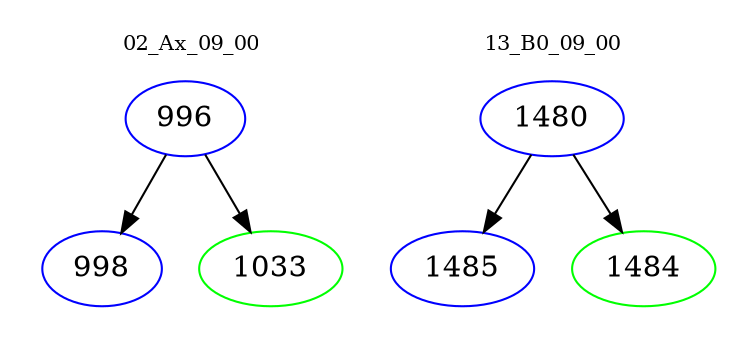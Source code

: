 digraph{
subgraph cluster_0 {
color = white
label = "02_Ax_09_00";
fontsize=10;
T0_996 [label="996", color="blue"]
T0_996 -> T0_998 [color="black"]
T0_998 [label="998", color="blue"]
T0_996 -> T0_1033 [color="black"]
T0_1033 [label="1033", color="green"]
}
subgraph cluster_1 {
color = white
label = "13_B0_09_00";
fontsize=10;
T1_1480 [label="1480", color="blue"]
T1_1480 -> T1_1485 [color="black"]
T1_1485 [label="1485", color="blue"]
T1_1480 -> T1_1484 [color="black"]
T1_1484 [label="1484", color="green"]
}
}
